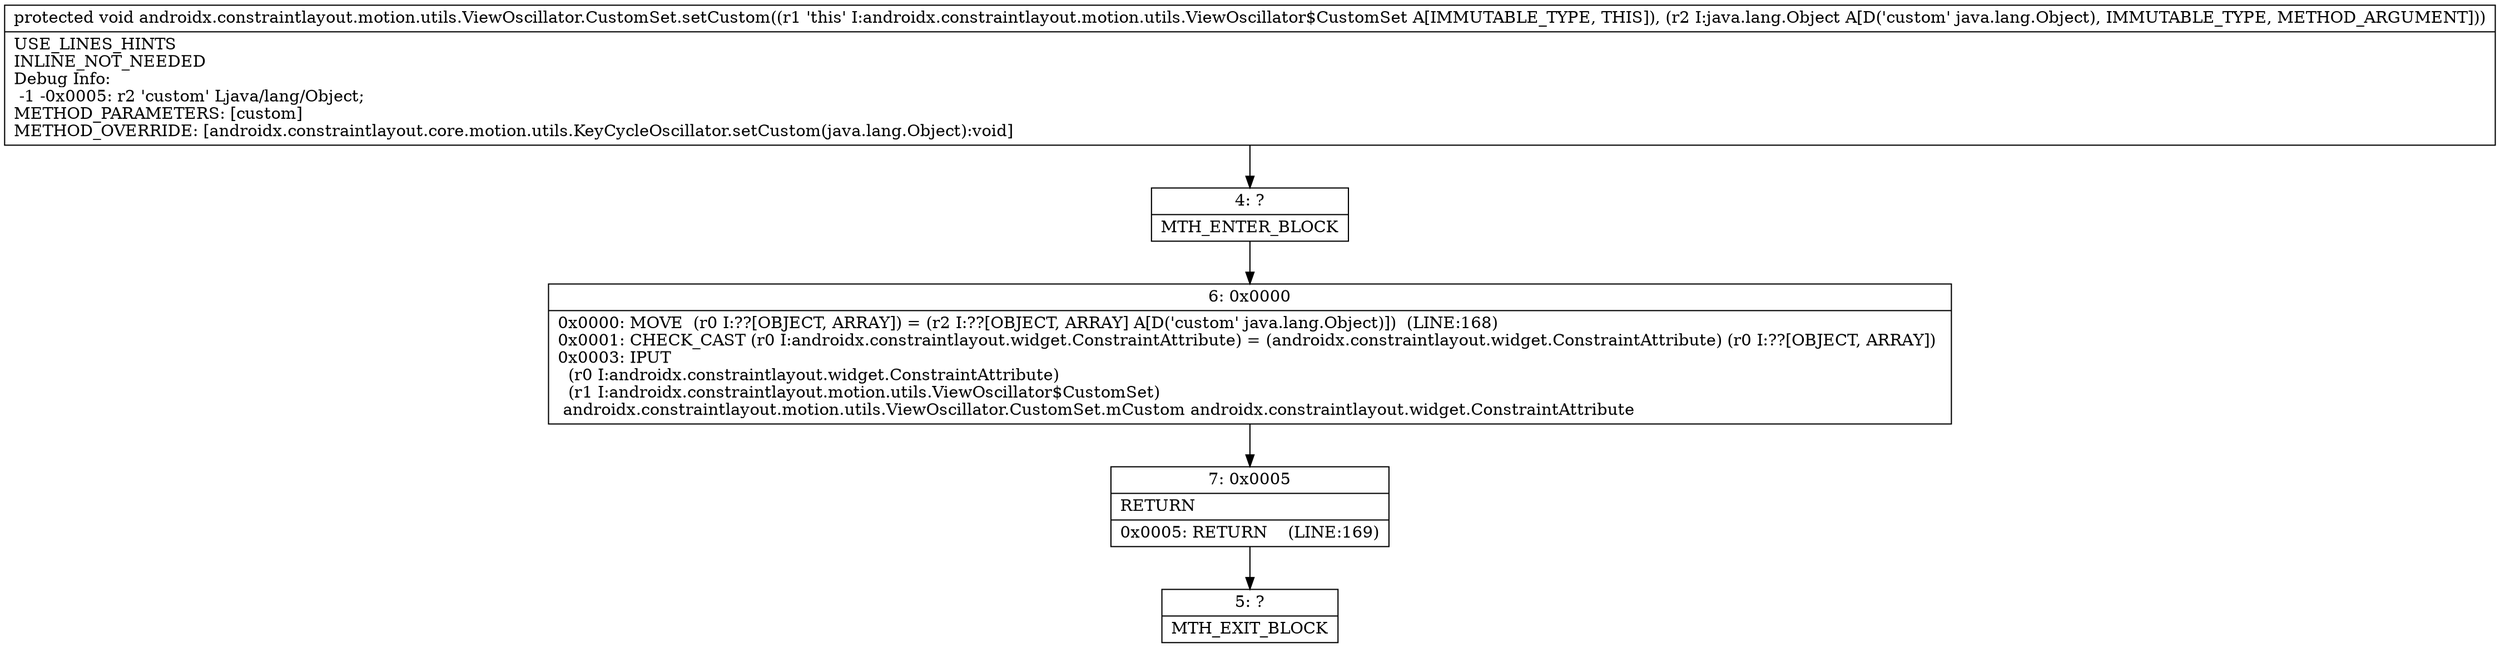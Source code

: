 digraph "CFG forandroidx.constraintlayout.motion.utils.ViewOscillator.CustomSet.setCustom(Ljava\/lang\/Object;)V" {
Node_4 [shape=record,label="{4\:\ ?|MTH_ENTER_BLOCK\l}"];
Node_6 [shape=record,label="{6\:\ 0x0000|0x0000: MOVE  (r0 I:??[OBJECT, ARRAY]) = (r2 I:??[OBJECT, ARRAY] A[D('custom' java.lang.Object)])  (LINE:168)\l0x0001: CHECK_CAST (r0 I:androidx.constraintlayout.widget.ConstraintAttribute) = (androidx.constraintlayout.widget.ConstraintAttribute) (r0 I:??[OBJECT, ARRAY]) \l0x0003: IPUT  \l  (r0 I:androidx.constraintlayout.widget.ConstraintAttribute)\l  (r1 I:androidx.constraintlayout.motion.utils.ViewOscillator$CustomSet)\l androidx.constraintlayout.motion.utils.ViewOscillator.CustomSet.mCustom androidx.constraintlayout.widget.ConstraintAttribute \l}"];
Node_7 [shape=record,label="{7\:\ 0x0005|RETURN\l|0x0005: RETURN    (LINE:169)\l}"];
Node_5 [shape=record,label="{5\:\ ?|MTH_EXIT_BLOCK\l}"];
MethodNode[shape=record,label="{protected void androidx.constraintlayout.motion.utils.ViewOscillator.CustomSet.setCustom((r1 'this' I:androidx.constraintlayout.motion.utils.ViewOscillator$CustomSet A[IMMUTABLE_TYPE, THIS]), (r2 I:java.lang.Object A[D('custom' java.lang.Object), IMMUTABLE_TYPE, METHOD_ARGUMENT]))  | USE_LINES_HINTS\lINLINE_NOT_NEEDED\lDebug Info:\l  \-1 \-0x0005: r2 'custom' Ljava\/lang\/Object;\lMETHOD_PARAMETERS: [custom]\lMETHOD_OVERRIDE: [androidx.constraintlayout.core.motion.utils.KeyCycleOscillator.setCustom(java.lang.Object):void]\l}"];
MethodNode -> Node_4;Node_4 -> Node_6;
Node_6 -> Node_7;
Node_7 -> Node_5;
}

